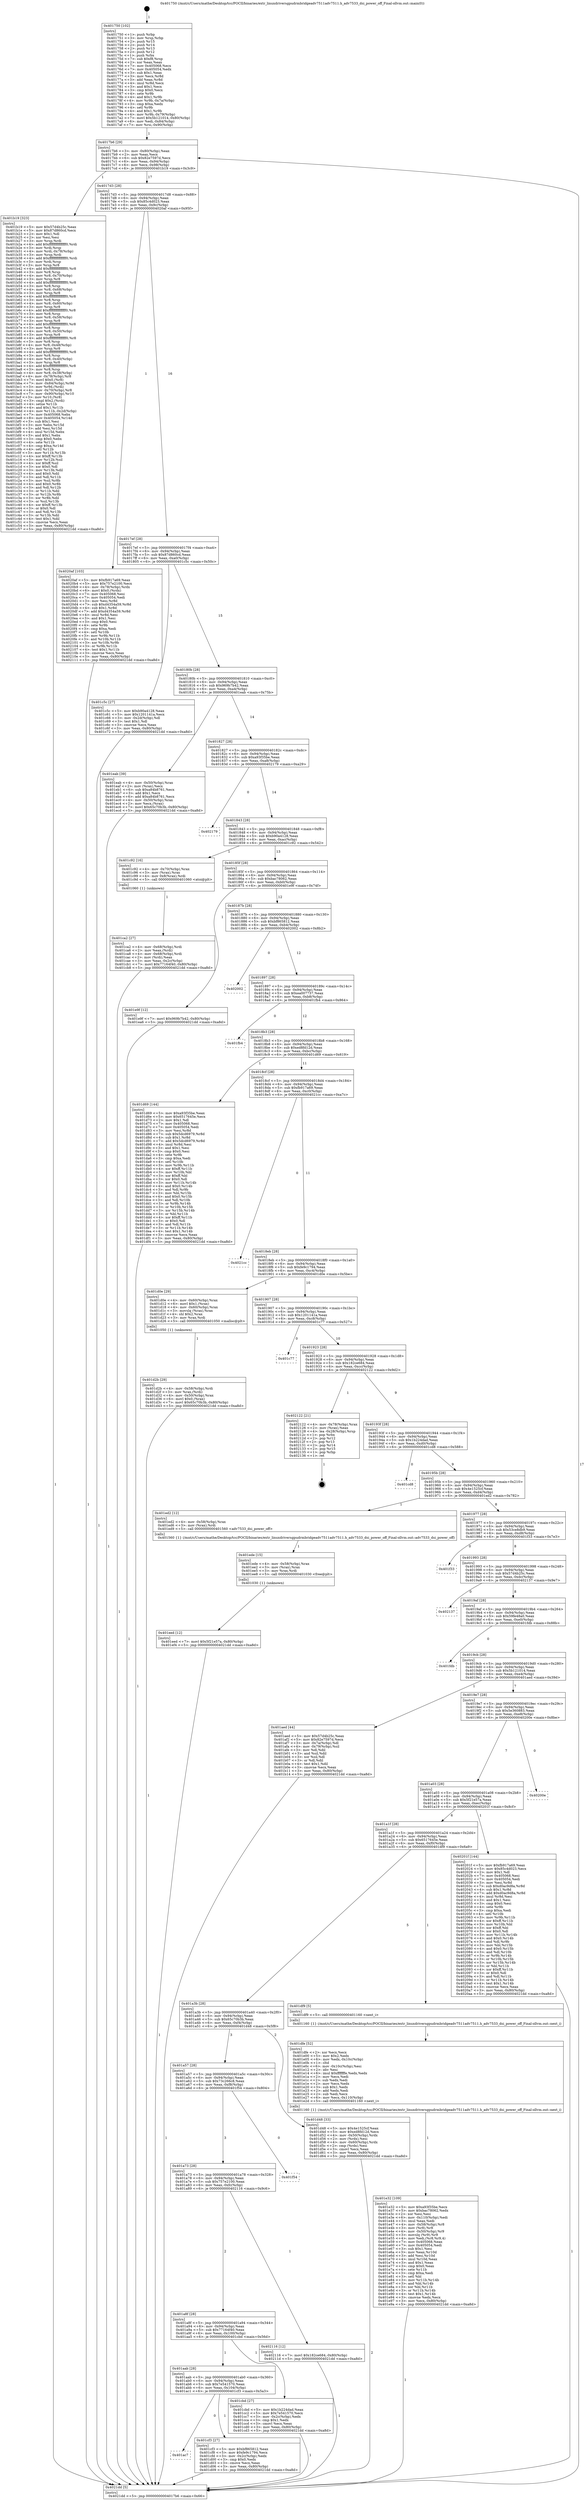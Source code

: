digraph "0x401750" {
  label = "0x401750 (/mnt/c/Users/mathe/Desktop/tcc/POCII/binaries/extr_linuxdriversgpudrmbridgeadv7511adv7511.h_adv7533_dsi_power_off_Final-ollvm.out::main(0))"
  labelloc = "t"
  node[shape=record]

  Entry [label="",width=0.3,height=0.3,shape=circle,fillcolor=black,style=filled]
  "0x4017b6" [label="{
     0x4017b6 [29]\l
     | [instrs]\l
     &nbsp;&nbsp;0x4017b6 \<+3\>: mov -0x80(%rbp),%eax\l
     &nbsp;&nbsp;0x4017b9 \<+2\>: mov %eax,%ecx\l
     &nbsp;&nbsp;0x4017bb \<+6\>: sub $0x82e7597d,%ecx\l
     &nbsp;&nbsp;0x4017c1 \<+6\>: mov %eax,-0x94(%rbp)\l
     &nbsp;&nbsp;0x4017c7 \<+6\>: mov %ecx,-0x98(%rbp)\l
     &nbsp;&nbsp;0x4017cd \<+6\>: je 0000000000401b19 \<main+0x3c9\>\l
  }"]
  "0x401b19" [label="{
     0x401b19 [323]\l
     | [instrs]\l
     &nbsp;&nbsp;0x401b19 \<+5\>: mov $0x57d4b25c,%eax\l
     &nbsp;&nbsp;0x401b1e \<+5\>: mov $0x87d860cd,%ecx\l
     &nbsp;&nbsp;0x401b23 \<+2\>: mov $0x1,%dl\l
     &nbsp;&nbsp;0x401b25 \<+2\>: xor %esi,%esi\l
     &nbsp;&nbsp;0x401b27 \<+3\>: mov %rsp,%rdi\l
     &nbsp;&nbsp;0x401b2a \<+4\>: add $0xfffffffffffffff0,%rdi\l
     &nbsp;&nbsp;0x401b2e \<+3\>: mov %rdi,%rsp\l
     &nbsp;&nbsp;0x401b31 \<+4\>: mov %rdi,-0x78(%rbp)\l
     &nbsp;&nbsp;0x401b35 \<+3\>: mov %rsp,%rdi\l
     &nbsp;&nbsp;0x401b38 \<+4\>: add $0xfffffffffffffff0,%rdi\l
     &nbsp;&nbsp;0x401b3c \<+3\>: mov %rdi,%rsp\l
     &nbsp;&nbsp;0x401b3f \<+3\>: mov %rsp,%r8\l
     &nbsp;&nbsp;0x401b42 \<+4\>: add $0xfffffffffffffff0,%r8\l
     &nbsp;&nbsp;0x401b46 \<+3\>: mov %r8,%rsp\l
     &nbsp;&nbsp;0x401b49 \<+4\>: mov %r8,-0x70(%rbp)\l
     &nbsp;&nbsp;0x401b4d \<+3\>: mov %rsp,%r8\l
     &nbsp;&nbsp;0x401b50 \<+4\>: add $0xfffffffffffffff0,%r8\l
     &nbsp;&nbsp;0x401b54 \<+3\>: mov %r8,%rsp\l
     &nbsp;&nbsp;0x401b57 \<+4\>: mov %r8,-0x68(%rbp)\l
     &nbsp;&nbsp;0x401b5b \<+3\>: mov %rsp,%r8\l
     &nbsp;&nbsp;0x401b5e \<+4\>: add $0xfffffffffffffff0,%r8\l
     &nbsp;&nbsp;0x401b62 \<+3\>: mov %r8,%rsp\l
     &nbsp;&nbsp;0x401b65 \<+4\>: mov %r8,-0x60(%rbp)\l
     &nbsp;&nbsp;0x401b69 \<+3\>: mov %rsp,%r8\l
     &nbsp;&nbsp;0x401b6c \<+4\>: add $0xfffffffffffffff0,%r8\l
     &nbsp;&nbsp;0x401b70 \<+3\>: mov %r8,%rsp\l
     &nbsp;&nbsp;0x401b73 \<+4\>: mov %r8,-0x58(%rbp)\l
     &nbsp;&nbsp;0x401b77 \<+3\>: mov %rsp,%r8\l
     &nbsp;&nbsp;0x401b7a \<+4\>: add $0xfffffffffffffff0,%r8\l
     &nbsp;&nbsp;0x401b7e \<+3\>: mov %r8,%rsp\l
     &nbsp;&nbsp;0x401b81 \<+4\>: mov %r8,-0x50(%rbp)\l
     &nbsp;&nbsp;0x401b85 \<+3\>: mov %rsp,%r8\l
     &nbsp;&nbsp;0x401b88 \<+4\>: add $0xfffffffffffffff0,%r8\l
     &nbsp;&nbsp;0x401b8c \<+3\>: mov %r8,%rsp\l
     &nbsp;&nbsp;0x401b8f \<+4\>: mov %r8,-0x48(%rbp)\l
     &nbsp;&nbsp;0x401b93 \<+3\>: mov %rsp,%r8\l
     &nbsp;&nbsp;0x401b96 \<+4\>: add $0xfffffffffffffff0,%r8\l
     &nbsp;&nbsp;0x401b9a \<+3\>: mov %r8,%rsp\l
     &nbsp;&nbsp;0x401b9d \<+4\>: mov %r8,-0x40(%rbp)\l
     &nbsp;&nbsp;0x401ba1 \<+3\>: mov %rsp,%r8\l
     &nbsp;&nbsp;0x401ba4 \<+4\>: add $0xfffffffffffffff0,%r8\l
     &nbsp;&nbsp;0x401ba8 \<+3\>: mov %r8,%rsp\l
     &nbsp;&nbsp;0x401bab \<+4\>: mov %r8,-0x38(%rbp)\l
     &nbsp;&nbsp;0x401baf \<+4\>: mov -0x78(%rbp),%r8\l
     &nbsp;&nbsp;0x401bb3 \<+7\>: movl $0x0,(%r8)\l
     &nbsp;&nbsp;0x401bba \<+7\>: mov -0x84(%rbp),%r9d\l
     &nbsp;&nbsp;0x401bc1 \<+3\>: mov %r9d,(%rdi)\l
     &nbsp;&nbsp;0x401bc4 \<+4\>: mov -0x70(%rbp),%r8\l
     &nbsp;&nbsp;0x401bc8 \<+7\>: mov -0x90(%rbp),%r10\l
     &nbsp;&nbsp;0x401bcf \<+3\>: mov %r10,(%r8)\l
     &nbsp;&nbsp;0x401bd2 \<+3\>: cmpl $0x2,(%rdi)\l
     &nbsp;&nbsp;0x401bd5 \<+4\>: setne %r11b\l
     &nbsp;&nbsp;0x401bd9 \<+4\>: and $0x1,%r11b\l
     &nbsp;&nbsp;0x401bdd \<+4\>: mov %r11b,-0x2d(%rbp)\l
     &nbsp;&nbsp;0x401be1 \<+7\>: mov 0x405068,%ebx\l
     &nbsp;&nbsp;0x401be8 \<+8\>: mov 0x405054,%r14d\l
     &nbsp;&nbsp;0x401bf0 \<+3\>: sub $0x1,%esi\l
     &nbsp;&nbsp;0x401bf3 \<+3\>: mov %ebx,%r15d\l
     &nbsp;&nbsp;0x401bf6 \<+3\>: add %esi,%r15d\l
     &nbsp;&nbsp;0x401bf9 \<+4\>: imul %r15d,%ebx\l
     &nbsp;&nbsp;0x401bfd \<+3\>: and $0x1,%ebx\l
     &nbsp;&nbsp;0x401c00 \<+3\>: cmp $0x0,%ebx\l
     &nbsp;&nbsp;0x401c03 \<+4\>: sete %r11b\l
     &nbsp;&nbsp;0x401c07 \<+4\>: cmp $0xa,%r14d\l
     &nbsp;&nbsp;0x401c0b \<+4\>: setl %r12b\l
     &nbsp;&nbsp;0x401c0f \<+3\>: mov %r11b,%r13b\l
     &nbsp;&nbsp;0x401c12 \<+4\>: xor $0xff,%r13b\l
     &nbsp;&nbsp;0x401c16 \<+3\>: mov %r12b,%sil\l
     &nbsp;&nbsp;0x401c19 \<+4\>: xor $0xff,%sil\l
     &nbsp;&nbsp;0x401c1d \<+3\>: xor $0x0,%dl\l
     &nbsp;&nbsp;0x401c20 \<+3\>: mov %r13b,%dil\l
     &nbsp;&nbsp;0x401c23 \<+4\>: and $0x0,%dil\l
     &nbsp;&nbsp;0x401c27 \<+3\>: and %dl,%r11b\l
     &nbsp;&nbsp;0x401c2a \<+3\>: mov %sil,%r8b\l
     &nbsp;&nbsp;0x401c2d \<+4\>: and $0x0,%r8b\l
     &nbsp;&nbsp;0x401c31 \<+3\>: and %dl,%r12b\l
     &nbsp;&nbsp;0x401c34 \<+3\>: or %r11b,%dil\l
     &nbsp;&nbsp;0x401c37 \<+3\>: or %r12b,%r8b\l
     &nbsp;&nbsp;0x401c3a \<+3\>: xor %r8b,%dil\l
     &nbsp;&nbsp;0x401c3d \<+3\>: or %sil,%r13b\l
     &nbsp;&nbsp;0x401c40 \<+4\>: xor $0xff,%r13b\l
     &nbsp;&nbsp;0x401c44 \<+3\>: or $0x0,%dl\l
     &nbsp;&nbsp;0x401c47 \<+3\>: and %dl,%r13b\l
     &nbsp;&nbsp;0x401c4a \<+3\>: or %r13b,%dil\l
     &nbsp;&nbsp;0x401c4d \<+4\>: test $0x1,%dil\l
     &nbsp;&nbsp;0x401c51 \<+3\>: cmovne %ecx,%eax\l
     &nbsp;&nbsp;0x401c54 \<+3\>: mov %eax,-0x80(%rbp)\l
     &nbsp;&nbsp;0x401c57 \<+5\>: jmp 00000000004021dd \<main+0xa8d\>\l
  }"]
  "0x4017d3" [label="{
     0x4017d3 [28]\l
     | [instrs]\l
     &nbsp;&nbsp;0x4017d3 \<+5\>: jmp 00000000004017d8 \<main+0x88\>\l
     &nbsp;&nbsp;0x4017d8 \<+6\>: mov -0x94(%rbp),%eax\l
     &nbsp;&nbsp;0x4017de \<+5\>: sub $0x85c4d023,%eax\l
     &nbsp;&nbsp;0x4017e3 \<+6\>: mov %eax,-0x9c(%rbp)\l
     &nbsp;&nbsp;0x4017e9 \<+6\>: je 00000000004020af \<main+0x95f\>\l
  }"]
  Exit [label="",width=0.3,height=0.3,shape=circle,fillcolor=black,style=filled,peripheries=2]
  "0x4020af" [label="{
     0x4020af [103]\l
     | [instrs]\l
     &nbsp;&nbsp;0x4020af \<+5\>: mov $0xfb917a69,%eax\l
     &nbsp;&nbsp;0x4020b4 \<+5\>: mov $0x757e2100,%ecx\l
     &nbsp;&nbsp;0x4020b9 \<+4\>: mov -0x78(%rbp),%rdx\l
     &nbsp;&nbsp;0x4020bd \<+6\>: movl $0x0,(%rdx)\l
     &nbsp;&nbsp;0x4020c3 \<+7\>: mov 0x405068,%esi\l
     &nbsp;&nbsp;0x4020ca \<+7\>: mov 0x405054,%edi\l
     &nbsp;&nbsp;0x4020d1 \<+3\>: mov %esi,%r8d\l
     &nbsp;&nbsp;0x4020d4 \<+7\>: sub $0xd4354a59,%r8d\l
     &nbsp;&nbsp;0x4020db \<+4\>: sub $0x1,%r8d\l
     &nbsp;&nbsp;0x4020df \<+7\>: add $0xd4354a59,%r8d\l
     &nbsp;&nbsp;0x4020e6 \<+4\>: imul %r8d,%esi\l
     &nbsp;&nbsp;0x4020ea \<+3\>: and $0x1,%esi\l
     &nbsp;&nbsp;0x4020ed \<+3\>: cmp $0x0,%esi\l
     &nbsp;&nbsp;0x4020f0 \<+4\>: sete %r9b\l
     &nbsp;&nbsp;0x4020f4 \<+3\>: cmp $0xa,%edi\l
     &nbsp;&nbsp;0x4020f7 \<+4\>: setl %r10b\l
     &nbsp;&nbsp;0x4020fb \<+3\>: mov %r9b,%r11b\l
     &nbsp;&nbsp;0x4020fe \<+3\>: and %r10b,%r11b\l
     &nbsp;&nbsp;0x402101 \<+3\>: xor %r10b,%r9b\l
     &nbsp;&nbsp;0x402104 \<+3\>: or %r9b,%r11b\l
     &nbsp;&nbsp;0x402107 \<+4\>: test $0x1,%r11b\l
     &nbsp;&nbsp;0x40210b \<+3\>: cmovne %ecx,%eax\l
     &nbsp;&nbsp;0x40210e \<+3\>: mov %eax,-0x80(%rbp)\l
     &nbsp;&nbsp;0x402111 \<+5\>: jmp 00000000004021dd \<main+0xa8d\>\l
  }"]
  "0x4017ef" [label="{
     0x4017ef [28]\l
     | [instrs]\l
     &nbsp;&nbsp;0x4017ef \<+5\>: jmp 00000000004017f4 \<main+0xa4\>\l
     &nbsp;&nbsp;0x4017f4 \<+6\>: mov -0x94(%rbp),%eax\l
     &nbsp;&nbsp;0x4017fa \<+5\>: sub $0x87d860cd,%eax\l
     &nbsp;&nbsp;0x4017ff \<+6\>: mov %eax,-0xa0(%rbp)\l
     &nbsp;&nbsp;0x401805 \<+6\>: je 0000000000401c5c \<main+0x50c\>\l
  }"]
  "0x401eed" [label="{
     0x401eed [12]\l
     | [instrs]\l
     &nbsp;&nbsp;0x401eed \<+7\>: movl $0x5f21e57a,-0x80(%rbp)\l
     &nbsp;&nbsp;0x401ef4 \<+5\>: jmp 00000000004021dd \<main+0xa8d\>\l
  }"]
  "0x401c5c" [label="{
     0x401c5c [27]\l
     | [instrs]\l
     &nbsp;&nbsp;0x401c5c \<+5\>: mov $0xb90a4128,%eax\l
     &nbsp;&nbsp;0x401c61 \<+5\>: mov $0x1201141a,%ecx\l
     &nbsp;&nbsp;0x401c66 \<+3\>: mov -0x2d(%rbp),%dl\l
     &nbsp;&nbsp;0x401c69 \<+3\>: test $0x1,%dl\l
     &nbsp;&nbsp;0x401c6c \<+3\>: cmovne %ecx,%eax\l
     &nbsp;&nbsp;0x401c6f \<+3\>: mov %eax,-0x80(%rbp)\l
     &nbsp;&nbsp;0x401c72 \<+5\>: jmp 00000000004021dd \<main+0xa8d\>\l
  }"]
  "0x40180b" [label="{
     0x40180b [28]\l
     | [instrs]\l
     &nbsp;&nbsp;0x40180b \<+5\>: jmp 0000000000401810 \<main+0xc0\>\l
     &nbsp;&nbsp;0x401810 \<+6\>: mov -0x94(%rbp),%eax\l
     &nbsp;&nbsp;0x401816 \<+5\>: sub $0x969b7b42,%eax\l
     &nbsp;&nbsp;0x40181b \<+6\>: mov %eax,-0xa4(%rbp)\l
     &nbsp;&nbsp;0x401821 \<+6\>: je 0000000000401eab \<main+0x75b\>\l
  }"]
  "0x401ede" [label="{
     0x401ede [15]\l
     | [instrs]\l
     &nbsp;&nbsp;0x401ede \<+4\>: mov -0x58(%rbp),%rax\l
     &nbsp;&nbsp;0x401ee2 \<+3\>: mov (%rax),%rax\l
     &nbsp;&nbsp;0x401ee5 \<+3\>: mov %rax,%rdi\l
     &nbsp;&nbsp;0x401ee8 \<+5\>: call 0000000000401030 \<free@plt\>\l
     | [calls]\l
     &nbsp;&nbsp;0x401030 \{1\} (unknown)\l
  }"]
  "0x401eab" [label="{
     0x401eab [39]\l
     | [instrs]\l
     &nbsp;&nbsp;0x401eab \<+4\>: mov -0x50(%rbp),%rax\l
     &nbsp;&nbsp;0x401eaf \<+2\>: mov (%rax),%ecx\l
     &nbsp;&nbsp;0x401eb1 \<+6\>: sub $0xa84b8761,%ecx\l
     &nbsp;&nbsp;0x401eb7 \<+3\>: add $0x1,%ecx\l
     &nbsp;&nbsp;0x401eba \<+6\>: add $0xa84b8761,%ecx\l
     &nbsp;&nbsp;0x401ec0 \<+4\>: mov -0x50(%rbp),%rax\l
     &nbsp;&nbsp;0x401ec4 \<+2\>: mov %ecx,(%rax)\l
     &nbsp;&nbsp;0x401ec6 \<+7\>: movl $0x65c70b3b,-0x80(%rbp)\l
     &nbsp;&nbsp;0x401ecd \<+5\>: jmp 00000000004021dd \<main+0xa8d\>\l
  }"]
  "0x401827" [label="{
     0x401827 [28]\l
     | [instrs]\l
     &nbsp;&nbsp;0x401827 \<+5\>: jmp 000000000040182c \<main+0xdc\>\l
     &nbsp;&nbsp;0x40182c \<+6\>: mov -0x94(%rbp),%eax\l
     &nbsp;&nbsp;0x401832 \<+5\>: sub $0xa93f35be,%eax\l
     &nbsp;&nbsp;0x401837 \<+6\>: mov %eax,-0xa8(%rbp)\l
     &nbsp;&nbsp;0x40183d \<+6\>: je 0000000000402179 \<main+0xa29\>\l
  }"]
  "0x401e32" [label="{
     0x401e32 [109]\l
     | [instrs]\l
     &nbsp;&nbsp;0x401e32 \<+5\>: mov $0xa93f35be,%ecx\l
     &nbsp;&nbsp;0x401e37 \<+5\>: mov $0xbac78062,%edx\l
     &nbsp;&nbsp;0x401e3c \<+2\>: xor %esi,%esi\l
     &nbsp;&nbsp;0x401e3e \<+6\>: mov -0x110(%rbp),%edi\l
     &nbsp;&nbsp;0x401e44 \<+3\>: imul %eax,%edi\l
     &nbsp;&nbsp;0x401e47 \<+4\>: mov -0x58(%rbp),%r8\l
     &nbsp;&nbsp;0x401e4b \<+3\>: mov (%r8),%r8\l
     &nbsp;&nbsp;0x401e4e \<+4\>: mov -0x50(%rbp),%r9\l
     &nbsp;&nbsp;0x401e52 \<+3\>: movslq (%r9),%r9\l
     &nbsp;&nbsp;0x401e55 \<+4\>: mov %edi,(%r8,%r9,4)\l
     &nbsp;&nbsp;0x401e59 \<+7\>: mov 0x405068,%eax\l
     &nbsp;&nbsp;0x401e60 \<+7\>: mov 0x405054,%edi\l
     &nbsp;&nbsp;0x401e67 \<+3\>: sub $0x1,%esi\l
     &nbsp;&nbsp;0x401e6a \<+3\>: mov %eax,%r10d\l
     &nbsp;&nbsp;0x401e6d \<+3\>: add %esi,%r10d\l
     &nbsp;&nbsp;0x401e70 \<+4\>: imul %r10d,%eax\l
     &nbsp;&nbsp;0x401e74 \<+3\>: and $0x1,%eax\l
     &nbsp;&nbsp;0x401e77 \<+3\>: cmp $0x0,%eax\l
     &nbsp;&nbsp;0x401e7a \<+4\>: sete %r11b\l
     &nbsp;&nbsp;0x401e7e \<+3\>: cmp $0xa,%edi\l
     &nbsp;&nbsp;0x401e81 \<+3\>: setl %bl\l
     &nbsp;&nbsp;0x401e84 \<+3\>: mov %r11b,%r14b\l
     &nbsp;&nbsp;0x401e87 \<+3\>: and %bl,%r14b\l
     &nbsp;&nbsp;0x401e8a \<+3\>: xor %bl,%r11b\l
     &nbsp;&nbsp;0x401e8d \<+3\>: or %r11b,%r14b\l
     &nbsp;&nbsp;0x401e90 \<+4\>: test $0x1,%r14b\l
     &nbsp;&nbsp;0x401e94 \<+3\>: cmovne %edx,%ecx\l
     &nbsp;&nbsp;0x401e97 \<+3\>: mov %ecx,-0x80(%rbp)\l
     &nbsp;&nbsp;0x401e9a \<+5\>: jmp 00000000004021dd \<main+0xa8d\>\l
  }"]
  "0x402179" [label="{
     0x402179\l
  }", style=dashed]
  "0x401843" [label="{
     0x401843 [28]\l
     | [instrs]\l
     &nbsp;&nbsp;0x401843 \<+5\>: jmp 0000000000401848 \<main+0xf8\>\l
     &nbsp;&nbsp;0x401848 \<+6\>: mov -0x94(%rbp),%eax\l
     &nbsp;&nbsp;0x40184e \<+5\>: sub $0xb90a4128,%eax\l
     &nbsp;&nbsp;0x401853 \<+6\>: mov %eax,-0xac(%rbp)\l
     &nbsp;&nbsp;0x401859 \<+6\>: je 0000000000401c92 \<main+0x542\>\l
  }"]
  "0x401dfe" [label="{
     0x401dfe [52]\l
     | [instrs]\l
     &nbsp;&nbsp;0x401dfe \<+2\>: xor %ecx,%ecx\l
     &nbsp;&nbsp;0x401e00 \<+5\>: mov $0x2,%edx\l
     &nbsp;&nbsp;0x401e05 \<+6\>: mov %edx,-0x10c(%rbp)\l
     &nbsp;&nbsp;0x401e0b \<+1\>: cltd\l
     &nbsp;&nbsp;0x401e0c \<+6\>: mov -0x10c(%rbp),%esi\l
     &nbsp;&nbsp;0x401e12 \<+2\>: idiv %esi\l
     &nbsp;&nbsp;0x401e14 \<+6\>: imul $0xfffffffe,%edx,%edx\l
     &nbsp;&nbsp;0x401e1a \<+2\>: mov %ecx,%edi\l
     &nbsp;&nbsp;0x401e1c \<+2\>: sub %edx,%edi\l
     &nbsp;&nbsp;0x401e1e \<+2\>: mov %ecx,%edx\l
     &nbsp;&nbsp;0x401e20 \<+3\>: sub $0x1,%edx\l
     &nbsp;&nbsp;0x401e23 \<+2\>: add %edx,%edi\l
     &nbsp;&nbsp;0x401e25 \<+2\>: sub %edi,%ecx\l
     &nbsp;&nbsp;0x401e27 \<+6\>: mov %ecx,-0x110(%rbp)\l
     &nbsp;&nbsp;0x401e2d \<+5\>: call 0000000000401160 \<next_i\>\l
     | [calls]\l
     &nbsp;&nbsp;0x401160 \{1\} (/mnt/c/Users/mathe/Desktop/tcc/POCII/binaries/extr_linuxdriversgpudrmbridgeadv7511adv7511.h_adv7533_dsi_power_off_Final-ollvm.out::next_i)\l
  }"]
  "0x401c92" [label="{
     0x401c92 [16]\l
     | [instrs]\l
     &nbsp;&nbsp;0x401c92 \<+4\>: mov -0x70(%rbp),%rax\l
     &nbsp;&nbsp;0x401c96 \<+3\>: mov (%rax),%rax\l
     &nbsp;&nbsp;0x401c99 \<+4\>: mov 0x8(%rax),%rdi\l
     &nbsp;&nbsp;0x401c9d \<+5\>: call 0000000000401060 \<atoi@plt\>\l
     | [calls]\l
     &nbsp;&nbsp;0x401060 \{1\} (unknown)\l
  }"]
  "0x40185f" [label="{
     0x40185f [28]\l
     | [instrs]\l
     &nbsp;&nbsp;0x40185f \<+5\>: jmp 0000000000401864 \<main+0x114\>\l
     &nbsp;&nbsp;0x401864 \<+6\>: mov -0x94(%rbp),%eax\l
     &nbsp;&nbsp;0x40186a \<+5\>: sub $0xbac78062,%eax\l
     &nbsp;&nbsp;0x40186f \<+6\>: mov %eax,-0xb0(%rbp)\l
     &nbsp;&nbsp;0x401875 \<+6\>: je 0000000000401e9f \<main+0x74f\>\l
  }"]
  "0x401d2b" [label="{
     0x401d2b [29]\l
     | [instrs]\l
     &nbsp;&nbsp;0x401d2b \<+4\>: mov -0x58(%rbp),%rdi\l
     &nbsp;&nbsp;0x401d2f \<+3\>: mov %rax,(%rdi)\l
     &nbsp;&nbsp;0x401d32 \<+4\>: mov -0x50(%rbp),%rax\l
     &nbsp;&nbsp;0x401d36 \<+6\>: movl $0x0,(%rax)\l
     &nbsp;&nbsp;0x401d3c \<+7\>: movl $0x65c70b3b,-0x80(%rbp)\l
     &nbsp;&nbsp;0x401d43 \<+5\>: jmp 00000000004021dd \<main+0xa8d\>\l
  }"]
  "0x401e9f" [label="{
     0x401e9f [12]\l
     | [instrs]\l
     &nbsp;&nbsp;0x401e9f \<+7\>: movl $0x969b7b42,-0x80(%rbp)\l
     &nbsp;&nbsp;0x401ea6 \<+5\>: jmp 00000000004021dd \<main+0xa8d\>\l
  }"]
  "0x40187b" [label="{
     0x40187b [28]\l
     | [instrs]\l
     &nbsp;&nbsp;0x40187b \<+5\>: jmp 0000000000401880 \<main+0x130\>\l
     &nbsp;&nbsp;0x401880 \<+6\>: mov -0x94(%rbp),%eax\l
     &nbsp;&nbsp;0x401886 \<+5\>: sub $0xbf865812,%eax\l
     &nbsp;&nbsp;0x40188b \<+6\>: mov %eax,-0xb4(%rbp)\l
     &nbsp;&nbsp;0x401891 \<+6\>: je 0000000000402002 \<main+0x8b2\>\l
  }"]
  "0x401ac7" [label="{
     0x401ac7\l
  }", style=dashed]
  "0x402002" [label="{
     0x402002\l
  }", style=dashed]
  "0x401897" [label="{
     0x401897 [28]\l
     | [instrs]\l
     &nbsp;&nbsp;0x401897 \<+5\>: jmp 000000000040189c \<main+0x14c\>\l
     &nbsp;&nbsp;0x40189c \<+6\>: mov -0x94(%rbp),%eax\l
     &nbsp;&nbsp;0x4018a2 \<+5\>: sub $0xea007737,%eax\l
     &nbsp;&nbsp;0x4018a7 \<+6\>: mov %eax,-0xb8(%rbp)\l
     &nbsp;&nbsp;0x4018ad \<+6\>: je 0000000000401fb4 \<main+0x864\>\l
  }"]
  "0x401cf3" [label="{
     0x401cf3 [27]\l
     | [instrs]\l
     &nbsp;&nbsp;0x401cf3 \<+5\>: mov $0xbf865812,%eax\l
     &nbsp;&nbsp;0x401cf8 \<+5\>: mov $0xfe9c1794,%ecx\l
     &nbsp;&nbsp;0x401cfd \<+3\>: mov -0x2c(%rbp),%edx\l
     &nbsp;&nbsp;0x401d00 \<+3\>: cmp $0x0,%edx\l
     &nbsp;&nbsp;0x401d03 \<+3\>: cmove %ecx,%eax\l
     &nbsp;&nbsp;0x401d06 \<+3\>: mov %eax,-0x80(%rbp)\l
     &nbsp;&nbsp;0x401d09 \<+5\>: jmp 00000000004021dd \<main+0xa8d\>\l
  }"]
  "0x401fb4" [label="{
     0x401fb4\l
  }", style=dashed]
  "0x4018b3" [label="{
     0x4018b3 [28]\l
     | [instrs]\l
     &nbsp;&nbsp;0x4018b3 \<+5\>: jmp 00000000004018b8 \<main+0x168\>\l
     &nbsp;&nbsp;0x4018b8 \<+6\>: mov -0x94(%rbp),%eax\l
     &nbsp;&nbsp;0x4018be \<+5\>: sub $0xed8fd12d,%eax\l
     &nbsp;&nbsp;0x4018c3 \<+6\>: mov %eax,-0xbc(%rbp)\l
     &nbsp;&nbsp;0x4018c9 \<+6\>: je 0000000000401d69 \<main+0x619\>\l
  }"]
  "0x401aab" [label="{
     0x401aab [28]\l
     | [instrs]\l
     &nbsp;&nbsp;0x401aab \<+5\>: jmp 0000000000401ab0 \<main+0x360\>\l
     &nbsp;&nbsp;0x401ab0 \<+6\>: mov -0x94(%rbp),%eax\l
     &nbsp;&nbsp;0x401ab6 \<+5\>: sub $0x7e541570,%eax\l
     &nbsp;&nbsp;0x401abb \<+6\>: mov %eax,-0x104(%rbp)\l
     &nbsp;&nbsp;0x401ac1 \<+6\>: je 0000000000401cf3 \<main+0x5a3\>\l
  }"]
  "0x401d69" [label="{
     0x401d69 [144]\l
     | [instrs]\l
     &nbsp;&nbsp;0x401d69 \<+5\>: mov $0xa93f35be,%eax\l
     &nbsp;&nbsp;0x401d6e \<+5\>: mov $0x6517645e,%ecx\l
     &nbsp;&nbsp;0x401d73 \<+2\>: mov $0x1,%dl\l
     &nbsp;&nbsp;0x401d75 \<+7\>: mov 0x405068,%esi\l
     &nbsp;&nbsp;0x401d7c \<+7\>: mov 0x405054,%edi\l
     &nbsp;&nbsp;0x401d83 \<+3\>: mov %esi,%r8d\l
     &nbsp;&nbsp;0x401d86 \<+7\>: sub $0x5dcd6979,%r8d\l
     &nbsp;&nbsp;0x401d8d \<+4\>: sub $0x1,%r8d\l
     &nbsp;&nbsp;0x401d91 \<+7\>: add $0x5dcd6979,%r8d\l
     &nbsp;&nbsp;0x401d98 \<+4\>: imul %r8d,%esi\l
     &nbsp;&nbsp;0x401d9c \<+3\>: and $0x1,%esi\l
     &nbsp;&nbsp;0x401d9f \<+3\>: cmp $0x0,%esi\l
     &nbsp;&nbsp;0x401da2 \<+4\>: sete %r9b\l
     &nbsp;&nbsp;0x401da6 \<+3\>: cmp $0xa,%edi\l
     &nbsp;&nbsp;0x401da9 \<+4\>: setl %r10b\l
     &nbsp;&nbsp;0x401dad \<+3\>: mov %r9b,%r11b\l
     &nbsp;&nbsp;0x401db0 \<+4\>: xor $0xff,%r11b\l
     &nbsp;&nbsp;0x401db4 \<+3\>: mov %r10b,%bl\l
     &nbsp;&nbsp;0x401db7 \<+3\>: xor $0xff,%bl\l
     &nbsp;&nbsp;0x401dba \<+3\>: xor $0x0,%dl\l
     &nbsp;&nbsp;0x401dbd \<+3\>: mov %r11b,%r14b\l
     &nbsp;&nbsp;0x401dc0 \<+4\>: and $0x0,%r14b\l
     &nbsp;&nbsp;0x401dc4 \<+3\>: and %dl,%r9b\l
     &nbsp;&nbsp;0x401dc7 \<+3\>: mov %bl,%r15b\l
     &nbsp;&nbsp;0x401dca \<+4\>: and $0x0,%r15b\l
     &nbsp;&nbsp;0x401dce \<+3\>: and %dl,%r10b\l
     &nbsp;&nbsp;0x401dd1 \<+3\>: or %r9b,%r14b\l
     &nbsp;&nbsp;0x401dd4 \<+3\>: or %r10b,%r15b\l
     &nbsp;&nbsp;0x401dd7 \<+3\>: xor %r15b,%r14b\l
     &nbsp;&nbsp;0x401dda \<+3\>: or %bl,%r11b\l
     &nbsp;&nbsp;0x401ddd \<+4\>: xor $0xff,%r11b\l
     &nbsp;&nbsp;0x401de1 \<+3\>: or $0x0,%dl\l
     &nbsp;&nbsp;0x401de4 \<+3\>: and %dl,%r11b\l
     &nbsp;&nbsp;0x401de7 \<+3\>: or %r11b,%r14b\l
     &nbsp;&nbsp;0x401dea \<+4\>: test $0x1,%r14b\l
     &nbsp;&nbsp;0x401dee \<+3\>: cmovne %ecx,%eax\l
     &nbsp;&nbsp;0x401df1 \<+3\>: mov %eax,-0x80(%rbp)\l
     &nbsp;&nbsp;0x401df4 \<+5\>: jmp 00000000004021dd \<main+0xa8d\>\l
  }"]
  "0x4018cf" [label="{
     0x4018cf [28]\l
     | [instrs]\l
     &nbsp;&nbsp;0x4018cf \<+5\>: jmp 00000000004018d4 \<main+0x184\>\l
     &nbsp;&nbsp;0x4018d4 \<+6\>: mov -0x94(%rbp),%eax\l
     &nbsp;&nbsp;0x4018da \<+5\>: sub $0xfb917a69,%eax\l
     &nbsp;&nbsp;0x4018df \<+6\>: mov %eax,-0xc0(%rbp)\l
     &nbsp;&nbsp;0x4018e5 \<+6\>: je 00000000004021cc \<main+0xa7c\>\l
  }"]
  "0x401cbd" [label="{
     0x401cbd [27]\l
     | [instrs]\l
     &nbsp;&nbsp;0x401cbd \<+5\>: mov $0x1b224dad,%eax\l
     &nbsp;&nbsp;0x401cc2 \<+5\>: mov $0x7e541570,%ecx\l
     &nbsp;&nbsp;0x401cc7 \<+3\>: mov -0x2c(%rbp),%edx\l
     &nbsp;&nbsp;0x401cca \<+3\>: cmp $0x1,%edx\l
     &nbsp;&nbsp;0x401ccd \<+3\>: cmovl %ecx,%eax\l
     &nbsp;&nbsp;0x401cd0 \<+3\>: mov %eax,-0x80(%rbp)\l
     &nbsp;&nbsp;0x401cd3 \<+5\>: jmp 00000000004021dd \<main+0xa8d\>\l
  }"]
  "0x4021cc" [label="{
     0x4021cc\l
  }", style=dashed]
  "0x4018eb" [label="{
     0x4018eb [28]\l
     | [instrs]\l
     &nbsp;&nbsp;0x4018eb \<+5\>: jmp 00000000004018f0 \<main+0x1a0\>\l
     &nbsp;&nbsp;0x4018f0 \<+6\>: mov -0x94(%rbp),%eax\l
     &nbsp;&nbsp;0x4018f6 \<+5\>: sub $0xfe9c1794,%eax\l
     &nbsp;&nbsp;0x4018fb \<+6\>: mov %eax,-0xc4(%rbp)\l
     &nbsp;&nbsp;0x401901 \<+6\>: je 0000000000401d0e \<main+0x5be\>\l
  }"]
  "0x401a8f" [label="{
     0x401a8f [28]\l
     | [instrs]\l
     &nbsp;&nbsp;0x401a8f \<+5\>: jmp 0000000000401a94 \<main+0x344\>\l
     &nbsp;&nbsp;0x401a94 \<+6\>: mov -0x94(%rbp),%eax\l
     &nbsp;&nbsp;0x401a9a \<+5\>: sub $0x77164f40,%eax\l
     &nbsp;&nbsp;0x401a9f \<+6\>: mov %eax,-0x100(%rbp)\l
     &nbsp;&nbsp;0x401aa5 \<+6\>: je 0000000000401cbd \<main+0x56d\>\l
  }"]
  "0x401d0e" [label="{
     0x401d0e [29]\l
     | [instrs]\l
     &nbsp;&nbsp;0x401d0e \<+4\>: mov -0x60(%rbp),%rax\l
     &nbsp;&nbsp;0x401d12 \<+6\>: movl $0x1,(%rax)\l
     &nbsp;&nbsp;0x401d18 \<+4\>: mov -0x60(%rbp),%rax\l
     &nbsp;&nbsp;0x401d1c \<+3\>: movslq (%rax),%rax\l
     &nbsp;&nbsp;0x401d1f \<+4\>: shl $0x2,%rax\l
     &nbsp;&nbsp;0x401d23 \<+3\>: mov %rax,%rdi\l
     &nbsp;&nbsp;0x401d26 \<+5\>: call 0000000000401050 \<malloc@plt\>\l
     | [calls]\l
     &nbsp;&nbsp;0x401050 \{1\} (unknown)\l
  }"]
  "0x401907" [label="{
     0x401907 [28]\l
     | [instrs]\l
     &nbsp;&nbsp;0x401907 \<+5\>: jmp 000000000040190c \<main+0x1bc\>\l
     &nbsp;&nbsp;0x40190c \<+6\>: mov -0x94(%rbp),%eax\l
     &nbsp;&nbsp;0x401912 \<+5\>: sub $0x1201141a,%eax\l
     &nbsp;&nbsp;0x401917 \<+6\>: mov %eax,-0xc8(%rbp)\l
     &nbsp;&nbsp;0x40191d \<+6\>: je 0000000000401c77 \<main+0x527\>\l
  }"]
  "0x402116" [label="{
     0x402116 [12]\l
     | [instrs]\l
     &nbsp;&nbsp;0x402116 \<+7\>: movl $0x182ce684,-0x80(%rbp)\l
     &nbsp;&nbsp;0x40211d \<+5\>: jmp 00000000004021dd \<main+0xa8d\>\l
  }"]
  "0x401c77" [label="{
     0x401c77\l
  }", style=dashed]
  "0x401923" [label="{
     0x401923 [28]\l
     | [instrs]\l
     &nbsp;&nbsp;0x401923 \<+5\>: jmp 0000000000401928 \<main+0x1d8\>\l
     &nbsp;&nbsp;0x401928 \<+6\>: mov -0x94(%rbp),%eax\l
     &nbsp;&nbsp;0x40192e \<+5\>: sub $0x182ce684,%eax\l
     &nbsp;&nbsp;0x401933 \<+6\>: mov %eax,-0xcc(%rbp)\l
     &nbsp;&nbsp;0x401939 \<+6\>: je 0000000000402122 \<main+0x9d2\>\l
  }"]
  "0x401a73" [label="{
     0x401a73 [28]\l
     | [instrs]\l
     &nbsp;&nbsp;0x401a73 \<+5\>: jmp 0000000000401a78 \<main+0x328\>\l
     &nbsp;&nbsp;0x401a78 \<+6\>: mov -0x94(%rbp),%eax\l
     &nbsp;&nbsp;0x401a7e \<+5\>: sub $0x757e2100,%eax\l
     &nbsp;&nbsp;0x401a83 \<+6\>: mov %eax,-0xfc(%rbp)\l
     &nbsp;&nbsp;0x401a89 \<+6\>: je 0000000000402116 \<main+0x9c6\>\l
  }"]
  "0x402122" [label="{
     0x402122 [21]\l
     | [instrs]\l
     &nbsp;&nbsp;0x402122 \<+4\>: mov -0x78(%rbp),%rax\l
     &nbsp;&nbsp;0x402126 \<+2\>: mov (%rax),%eax\l
     &nbsp;&nbsp;0x402128 \<+4\>: lea -0x28(%rbp),%rsp\l
     &nbsp;&nbsp;0x40212c \<+1\>: pop %rbx\l
     &nbsp;&nbsp;0x40212d \<+2\>: pop %r12\l
     &nbsp;&nbsp;0x40212f \<+2\>: pop %r13\l
     &nbsp;&nbsp;0x402131 \<+2\>: pop %r14\l
     &nbsp;&nbsp;0x402133 \<+2\>: pop %r15\l
     &nbsp;&nbsp;0x402135 \<+1\>: pop %rbp\l
     &nbsp;&nbsp;0x402136 \<+1\>: ret\l
  }"]
  "0x40193f" [label="{
     0x40193f [28]\l
     | [instrs]\l
     &nbsp;&nbsp;0x40193f \<+5\>: jmp 0000000000401944 \<main+0x1f4\>\l
     &nbsp;&nbsp;0x401944 \<+6\>: mov -0x94(%rbp),%eax\l
     &nbsp;&nbsp;0x40194a \<+5\>: sub $0x1b224dad,%eax\l
     &nbsp;&nbsp;0x40194f \<+6\>: mov %eax,-0xd0(%rbp)\l
     &nbsp;&nbsp;0x401955 \<+6\>: je 0000000000401cd8 \<main+0x588\>\l
  }"]
  "0x401f54" [label="{
     0x401f54\l
  }", style=dashed]
  "0x401cd8" [label="{
     0x401cd8\l
  }", style=dashed]
  "0x40195b" [label="{
     0x40195b [28]\l
     | [instrs]\l
     &nbsp;&nbsp;0x40195b \<+5\>: jmp 0000000000401960 \<main+0x210\>\l
     &nbsp;&nbsp;0x401960 \<+6\>: mov -0x94(%rbp),%eax\l
     &nbsp;&nbsp;0x401966 \<+5\>: sub $0x4e1525cf,%eax\l
     &nbsp;&nbsp;0x40196b \<+6\>: mov %eax,-0xd4(%rbp)\l
     &nbsp;&nbsp;0x401971 \<+6\>: je 0000000000401ed2 \<main+0x782\>\l
  }"]
  "0x401a57" [label="{
     0x401a57 [28]\l
     | [instrs]\l
     &nbsp;&nbsp;0x401a57 \<+5\>: jmp 0000000000401a5c \<main+0x30c\>\l
     &nbsp;&nbsp;0x401a5c \<+6\>: mov -0x94(%rbp),%eax\l
     &nbsp;&nbsp;0x401a62 \<+5\>: sub $0x73c266c8,%eax\l
     &nbsp;&nbsp;0x401a67 \<+6\>: mov %eax,-0xf8(%rbp)\l
     &nbsp;&nbsp;0x401a6d \<+6\>: je 0000000000401f54 \<main+0x804\>\l
  }"]
  "0x401ed2" [label="{
     0x401ed2 [12]\l
     | [instrs]\l
     &nbsp;&nbsp;0x401ed2 \<+4\>: mov -0x58(%rbp),%rax\l
     &nbsp;&nbsp;0x401ed6 \<+3\>: mov (%rax),%rdi\l
     &nbsp;&nbsp;0x401ed9 \<+5\>: call 0000000000401560 \<adv7533_dsi_power_off\>\l
     | [calls]\l
     &nbsp;&nbsp;0x401560 \{1\} (/mnt/c/Users/mathe/Desktop/tcc/POCII/binaries/extr_linuxdriversgpudrmbridgeadv7511adv7511.h_adv7533_dsi_power_off_Final-ollvm.out::adv7533_dsi_power_off)\l
  }"]
  "0x401977" [label="{
     0x401977 [28]\l
     | [instrs]\l
     &nbsp;&nbsp;0x401977 \<+5\>: jmp 000000000040197c \<main+0x22c\>\l
     &nbsp;&nbsp;0x40197c \<+6\>: mov -0x94(%rbp),%eax\l
     &nbsp;&nbsp;0x401982 \<+5\>: sub $0x53ce8db9,%eax\l
     &nbsp;&nbsp;0x401987 \<+6\>: mov %eax,-0xd8(%rbp)\l
     &nbsp;&nbsp;0x40198d \<+6\>: je 0000000000401f33 \<main+0x7e3\>\l
  }"]
  "0x401d48" [label="{
     0x401d48 [33]\l
     | [instrs]\l
     &nbsp;&nbsp;0x401d48 \<+5\>: mov $0x4e1525cf,%eax\l
     &nbsp;&nbsp;0x401d4d \<+5\>: mov $0xed8fd12d,%ecx\l
     &nbsp;&nbsp;0x401d52 \<+4\>: mov -0x50(%rbp),%rdx\l
     &nbsp;&nbsp;0x401d56 \<+2\>: mov (%rdx),%esi\l
     &nbsp;&nbsp;0x401d58 \<+4\>: mov -0x60(%rbp),%rdx\l
     &nbsp;&nbsp;0x401d5c \<+2\>: cmp (%rdx),%esi\l
     &nbsp;&nbsp;0x401d5e \<+3\>: cmovl %ecx,%eax\l
     &nbsp;&nbsp;0x401d61 \<+3\>: mov %eax,-0x80(%rbp)\l
     &nbsp;&nbsp;0x401d64 \<+5\>: jmp 00000000004021dd \<main+0xa8d\>\l
  }"]
  "0x401f33" [label="{
     0x401f33\l
  }", style=dashed]
  "0x401993" [label="{
     0x401993 [28]\l
     | [instrs]\l
     &nbsp;&nbsp;0x401993 \<+5\>: jmp 0000000000401998 \<main+0x248\>\l
     &nbsp;&nbsp;0x401998 \<+6\>: mov -0x94(%rbp),%eax\l
     &nbsp;&nbsp;0x40199e \<+5\>: sub $0x57d4b25c,%eax\l
     &nbsp;&nbsp;0x4019a3 \<+6\>: mov %eax,-0xdc(%rbp)\l
     &nbsp;&nbsp;0x4019a9 \<+6\>: je 0000000000402137 \<main+0x9e7\>\l
  }"]
  "0x401a3b" [label="{
     0x401a3b [28]\l
     | [instrs]\l
     &nbsp;&nbsp;0x401a3b \<+5\>: jmp 0000000000401a40 \<main+0x2f0\>\l
     &nbsp;&nbsp;0x401a40 \<+6\>: mov -0x94(%rbp),%eax\l
     &nbsp;&nbsp;0x401a46 \<+5\>: sub $0x65c70b3b,%eax\l
     &nbsp;&nbsp;0x401a4b \<+6\>: mov %eax,-0xf4(%rbp)\l
     &nbsp;&nbsp;0x401a51 \<+6\>: je 0000000000401d48 \<main+0x5f8\>\l
  }"]
  "0x402137" [label="{
     0x402137\l
  }", style=dashed]
  "0x4019af" [label="{
     0x4019af [28]\l
     | [instrs]\l
     &nbsp;&nbsp;0x4019af \<+5\>: jmp 00000000004019b4 \<main+0x264\>\l
     &nbsp;&nbsp;0x4019b4 \<+6\>: mov -0x94(%rbp),%eax\l
     &nbsp;&nbsp;0x4019ba \<+5\>: sub $0x59fe48a0,%eax\l
     &nbsp;&nbsp;0x4019bf \<+6\>: mov %eax,-0xe0(%rbp)\l
     &nbsp;&nbsp;0x4019c5 \<+6\>: je 0000000000401fdb \<main+0x88b\>\l
  }"]
  "0x401df9" [label="{
     0x401df9 [5]\l
     | [instrs]\l
     &nbsp;&nbsp;0x401df9 \<+5\>: call 0000000000401160 \<next_i\>\l
     | [calls]\l
     &nbsp;&nbsp;0x401160 \{1\} (/mnt/c/Users/mathe/Desktop/tcc/POCII/binaries/extr_linuxdriversgpudrmbridgeadv7511adv7511.h_adv7533_dsi_power_off_Final-ollvm.out::next_i)\l
  }"]
  "0x401fdb" [label="{
     0x401fdb\l
  }", style=dashed]
  "0x4019cb" [label="{
     0x4019cb [28]\l
     | [instrs]\l
     &nbsp;&nbsp;0x4019cb \<+5\>: jmp 00000000004019d0 \<main+0x280\>\l
     &nbsp;&nbsp;0x4019d0 \<+6\>: mov -0x94(%rbp),%eax\l
     &nbsp;&nbsp;0x4019d6 \<+5\>: sub $0x5b121014,%eax\l
     &nbsp;&nbsp;0x4019db \<+6\>: mov %eax,-0xe4(%rbp)\l
     &nbsp;&nbsp;0x4019e1 \<+6\>: je 0000000000401aed \<main+0x39d\>\l
  }"]
  "0x401a1f" [label="{
     0x401a1f [28]\l
     | [instrs]\l
     &nbsp;&nbsp;0x401a1f \<+5\>: jmp 0000000000401a24 \<main+0x2d4\>\l
     &nbsp;&nbsp;0x401a24 \<+6\>: mov -0x94(%rbp),%eax\l
     &nbsp;&nbsp;0x401a2a \<+5\>: sub $0x6517645e,%eax\l
     &nbsp;&nbsp;0x401a2f \<+6\>: mov %eax,-0xf0(%rbp)\l
     &nbsp;&nbsp;0x401a35 \<+6\>: je 0000000000401df9 \<main+0x6a9\>\l
  }"]
  "0x401aed" [label="{
     0x401aed [44]\l
     | [instrs]\l
     &nbsp;&nbsp;0x401aed \<+5\>: mov $0x57d4b25c,%eax\l
     &nbsp;&nbsp;0x401af2 \<+5\>: mov $0x82e7597d,%ecx\l
     &nbsp;&nbsp;0x401af7 \<+3\>: mov -0x7a(%rbp),%dl\l
     &nbsp;&nbsp;0x401afa \<+4\>: mov -0x79(%rbp),%sil\l
     &nbsp;&nbsp;0x401afe \<+3\>: mov %dl,%dil\l
     &nbsp;&nbsp;0x401b01 \<+3\>: and %sil,%dil\l
     &nbsp;&nbsp;0x401b04 \<+3\>: xor %sil,%dl\l
     &nbsp;&nbsp;0x401b07 \<+3\>: or %dl,%dil\l
     &nbsp;&nbsp;0x401b0a \<+4\>: test $0x1,%dil\l
     &nbsp;&nbsp;0x401b0e \<+3\>: cmovne %ecx,%eax\l
     &nbsp;&nbsp;0x401b11 \<+3\>: mov %eax,-0x80(%rbp)\l
     &nbsp;&nbsp;0x401b14 \<+5\>: jmp 00000000004021dd \<main+0xa8d\>\l
  }"]
  "0x4019e7" [label="{
     0x4019e7 [28]\l
     | [instrs]\l
     &nbsp;&nbsp;0x4019e7 \<+5\>: jmp 00000000004019ec \<main+0x29c\>\l
     &nbsp;&nbsp;0x4019ec \<+6\>: mov -0x94(%rbp),%eax\l
     &nbsp;&nbsp;0x4019f2 \<+5\>: sub $0x5e360883,%eax\l
     &nbsp;&nbsp;0x4019f7 \<+6\>: mov %eax,-0xe8(%rbp)\l
     &nbsp;&nbsp;0x4019fd \<+6\>: je 000000000040200e \<main+0x8be\>\l
  }"]
  "0x4021dd" [label="{
     0x4021dd [5]\l
     | [instrs]\l
     &nbsp;&nbsp;0x4021dd \<+5\>: jmp 00000000004017b6 \<main+0x66\>\l
  }"]
  "0x401750" [label="{
     0x401750 [102]\l
     | [instrs]\l
     &nbsp;&nbsp;0x401750 \<+1\>: push %rbp\l
     &nbsp;&nbsp;0x401751 \<+3\>: mov %rsp,%rbp\l
     &nbsp;&nbsp;0x401754 \<+2\>: push %r15\l
     &nbsp;&nbsp;0x401756 \<+2\>: push %r14\l
     &nbsp;&nbsp;0x401758 \<+2\>: push %r13\l
     &nbsp;&nbsp;0x40175a \<+2\>: push %r12\l
     &nbsp;&nbsp;0x40175c \<+1\>: push %rbx\l
     &nbsp;&nbsp;0x40175d \<+7\>: sub $0xf8,%rsp\l
     &nbsp;&nbsp;0x401764 \<+2\>: xor %eax,%eax\l
     &nbsp;&nbsp;0x401766 \<+7\>: mov 0x405068,%ecx\l
     &nbsp;&nbsp;0x40176d \<+7\>: mov 0x405054,%edx\l
     &nbsp;&nbsp;0x401774 \<+3\>: sub $0x1,%eax\l
     &nbsp;&nbsp;0x401777 \<+3\>: mov %ecx,%r8d\l
     &nbsp;&nbsp;0x40177a \<+3\>: add %eax,%r8d\l
     &nbsp;&nbsp;0x40177d \<+4\>: imul %r8d,%ecx\l
     &nbsp;&nbsp;0x401781 \<+3\>: and $0x1,%ecx\l
     &nbsp;&nbsp;0x401784 \<+3\>: cmp $0x0,%ecx\l
     &nbsp;&nbsp;0x401787 \<+4\>: sete %r9b\l
     &nbsp;&nbsp;0x40178b \<+4\>: and $0x1,%r9b\l
     &nbsp;&nbsp;0x40178f \<+4\>: mov %r9b,-0x7a(%rbp)\l
     &nbsp;&nbsp;0x401793 \<+3\>: cmp $0xa,%edx\l
     &nbsp;&nbsp;0x401796 \<+4\>: setl %r9b\l
     &nbsp;&nbsp;0x40179a \<+4\>: and $0x1,%r9b\l
     &nbsp;&nbsp;0x40179e \<+4\>: mov %r9b,-0x79(%rbp)\l
     &nbsp;&nbsp;0x4017a2 \<+7\>: movl $0x5b121014,-0x80(%rbp)\l
     &nbsp;&nbsp;0x4017a9 \<+6\>: mov %edi,-0x84(%rbp)\l
     &nbsp;&nbsp;0x4017af \<+7\>: mov %rsi,-0x90(%rbp)\l
  }"]
  "0x40201f" [label="{
     0x40201f [144]\l
     | [instrs]\l
     &nbsp;&nbsp;0x40201f \<+5\>: mov $0xfb917a69,%eax\l
     &nbsp;&nbsp;0x402024 \<+5\>: mov $0x85c4d023,%ecx\l
     &nbsp;&nbsp;0x402029 \<+2\>: mov $0x1,%dl\l
     &nbsp;&nbsp;0x40202b \<+7\>: mov 0x405068,%esi\l
     &nbsp;&nbsp;0x402032 \<+7\>: mov 0x405054,%edi\l
     &nbsp;&nbsp;0x402039 \<+3\>: mov %esi,%r8d\l
     &nbsp;&nbsp;0x40203c \<+7\>: sub $0xd0ac9d8a,%r8d\l
     &nbsp;&nbsp;0x402043 \<+4\>: sub $0x1,%r8d\l
     &nbsp;&nbsp;0x402047 \<+7\>: add $0xd0ac9d8a,%r8d\l
     &nbsp;&nbsp;0x40204e \<+4\>: imul %r8d,%esi\l
     &nbsp;&nbsp;0x402052 \<+3\>: and $0x1,%esi\l
     &nbsp;&nbsp;0x402055 \<+3\>: cmp $0x0,%esi\l
     &nbsp;&nbsp;0x402058 \<+4\>: sete %r9b\l
     &nbsp;&nbsp;0x40205c \<+3\>: cmp $0xa,%edi\l
     &nbsp;&nbsp;0x40205f \<+4\>: setl %r10b\l
     &nbsp;&nbsp;0x402063 \<+3\>: mov %r9b,%r11b\l
     &nbsp;&nbsp;0x402066 \<+4\>: xor $0xff,%r11b\l
     &nbsp;&nbsp;0x40206a \<+3\>: mov %r10b,%bl\l
     &nbsp;&nbsp;0x40206d \<+3\>: xor $0xff,%bl\l
     &nbsp;&nbsp;0x402070 \<+3\>: xor $0x0,%dl\l
     &nbsp;&nbsp;0x402073 \<+3\>: mov %r11b,%r14b\l
     &nbsp;&nbsp;0x402076 \<+4\>: and $0x0,%r14b\l
     &nbsp;&nbsp;0x40207a \<+3\>: and %dl,%r9b\l
     &nbsp;&nbsp;0x40207d \<+3\>: mov %bl,%r15b\l
     &nbsp;&nbsp;0x402080 \<+4\>: and $0x0,%r15b\l
     &nbsp;&nbsp;0x402084 \<+3\>: and %dl,%r10b\l
     &nbsp;&nbsp;0x402087 \<+3\>: or %r9b,%r14b\l
     &nbsp;&nbsp;0x40208a \<+3\>: or %r10b,%r15b\l
     &nbsp;&nbsp;0x40208d \<+3\>: xor %r15b,%r14b\l
     &nbsp;&nbsp;0x402090 \<+3\>: or %bl,%r11b\l
     &nbsp;&nbsp;0x402093 \<+4\>: xor $0xff,%r11b\l
     &nbsp;&nbsp;0x402097 \<+3\>: or $0x0,%dl\l
     &nbsp;&nbsp;0x40209a \<+3\>: and %dl,%r11b\l
     &nbsp;&nbsp;0x40209d \<+3\>: or %r11b,%r14b\l
     &nbsp;&nbsp;0x4020a0 \<+4\>: test $0x1,%r14b\l
     &nbsp;&nbsp;0x4020a4 \<+3\>: cmovne %ecx,%eax\l
     &nbsp;&nbsp;0x4020a7 \<+3\>: mov %eax,-0x80(%rbp)\l
     &nbsp;&nbsp;0x4020aa \<+5\>: jmp 00000000004021dd \<main+0xa8d\>\l
  }"]
  "0x401ca2" [label="{
     0x401ca2 [27]\l
     | [instrs]\l
     &nbsp;&nbsp;0x401ca2 \<+4\>: mov -0x68(%rbp),%rdi\l
     &nbsp;&nbsp;0x401ca6 \<+2\>: mov %eax,(%rdi)\l
     &nbsp;&nbsp;0x401ca8 \<+4\>: mov -0x68(%rbp),%rdi\l
     &nbsp;&nbsp;0x401cac \<+2\>: mov (%rdi),%eax\l
     &nbsp;&nbsp;0x401cae \<+3\>: mov %eax,-0x2c(%rbp)\l
     &nbsp;&nbsp;0x401cb1 \<+7\>: movl $0x77164f40,-0x80(%rbp)\l
     &nbsp;&nbsp;0x401cb8 \<+5\>: jmp 00000000004021dd \<main+0xa8d\>\l
  }"]
  "0x401a03" [label="{
     0x401a03 [28]\l
     | [instrs]\l
     &nbsp;&nbsp;0x401a03 \<+5\>: jmp 0000000000401a08 \<main+0x2b8\>\l
     &nbsp;&nbsp;0x401a08 \<+6\>: mov -0x94(%rbp),%eax\l
     &nbsp;&nbsp;0x401a0e \<+5\>: sub $0x5f21e57a,%eax\l
     &nbsp;&nbsp;0x401a13 \<+6\>: mov %eax,-0xec(%rbp)\l
     &nbsp;&nbsp;0x401a19 \<+6\>: je 000000000040201f \<main+0x8cf\>\l
  }"]
  "0x40200e" [label="{
     0x40200e\l
  }", style=dashed]
  Entry -> "0x401750" [label=" 1"]
  "0x4017b6" -> "0x401b19" [label=" 1"]
  "0x4017b6" -> "0x4017d3" [label=" 17"]
  "0x402122" -> Exit [label=" 1"]
  "0x4017d3" -> "0x4020af" [label=" 1"]
  "0x4017d3" -> "0x4017ef" [label=" 16"]
  "0x402116" -> "0x4021dd" [label=" 1"]
  "0x4017ef" -> "0x401c5c" [label=" 1"]
  "0x4017ef" -> "0x40180b" [label=" 15"]
  "0x4020af" -> "0x4021dd" [label=" 1"]
  "0x40180b" -> "0x401eab" [label=" 1"]
  "0x40180b" -> "0x401827" [label=" 14"]
  "0x40201f" -> "0x4021dd" [label=" 1"]
  "0x401827" -> "0x402179" [label=" 0"]
  "0x401827" -> "0x401843" [label=" 14"]
  "0x401eed" -> "0x4021dd" [label=" 1"]
  "0x401843" -> "0x401c92" [label=" 1"]
  "0x401843" -> "0x40185f" [label=" 13"]
  "0x401ede" -> "0x401eed" [label=" 1"]
  "0x40185f" -> "0x401e9f" [label=" 1"]
  "0x40185f" -> "0x40187b" [label=" 12"]
  "0x401ed2" -> "0x401ede" [label=" 1"]
  "0x40187b" -> "0x402002" [label=" 0"]
  "0x40187b" -> "0x401897" [label=" 12"]
  "0x401eab" -> "0x4021dd" [label=" 1"]
  "0x401897" -> "0x401fb4" [label=" 0"]
  "0x401897" -> "0x4018b3" [label=" 12"]
  "0x401e9f" -> "0x4021dd" [label=" 1"]
  "0x4018b3" -> "0x401d69" [label=" 1"]
  "0x4018b3" -> "0x4018cf" [label=" 11"]
  "0x401dfe" -> "0x401e32" [label=" 1"]
  "0x4018cf" -> "0x4021cc" [label=" 0"]
  "0x4018cf" -> "0x4018eb" [label=" 11"]
  "0x401df9" -> "0x401dfe" [label=" 1"]
  "0x4018eb" -> "0x401d0e" [label=" 1"]
  "0x4018eb" -> "0x401907" [label=" 10"]
  "0x401d48" -> "0x4021dd" [label=" 2"]
  "0x401907" -> "0x401c77" [label=" 0"]
  "0x401907" -> "0x401923" [label=" 10"]
  "0x401d2b" -> "0x4021dd" [label=" 1"]
  "0x401923" -> "0x402122" [label=" 1"]
  "0x401923" -> "0x40193f" [label=" 9"]
  "0x401cf3" -> "0x4021dd" [label=" 1"]
  "0x40193f" -> "0x401cd8" [label=" 0"]
  "0x40193f" -> "0x40195b" [label=" 9"]
  "0x401aab" -> "0x401ac7" [label=" 0"]
  "0x40195b" -> "0x401ed2" [label=" 1"]
  "0x40195b" -> "0x401977" [label=" 8"]
  "0x401e32" -> "0x4021dd" [label=" 1"]
  "0x401977" -> "0x401f33" [label=" 0"]
  "0x401977" -> "0x401993" [label=" 8"]
  "0x401cbd" -> "0x4021dd" [label=" 1"]
  "0x401993" -> "0x402137" [label=" 0"]
  "0x401993" -> "0x4019af" [label=" 8"]
  "0x401a8f" -> "0x401cbd" [label=" 1"]
  "0x4019af" -> "0x401fdb" [label=" 0"]
  "0x4019af" -> "0x4019cb" [label=" 8"]
  "0x401d69" -> "0x4021dd" [label=" 1"]
  "0x4019cb" -> "0x401aed" [label=" 1"]
  "0x4019cb" -> "0x4019e7" [label=" 7"]
  "0x401aed" -> "0x4021dd" [label=" 1"]
  "0x401750" -> "0x4017b6" [label=" 1"]
  "0x4021dd" -> "0x4017b6" [label=" 17"]
  "0x401a73" -> "0x402116" [label=" 1"]
  "0x401b19" -> "0x4021dd" [label=" 1"]
  "0x401c5c" -> "0x4021dd" [label=" 1"]
  "0x401c92" -> "0x401ca2" [label=" 1"]
  "0x401ca2" -> "0x4021dd" [label=" 1"]
  "0x401d0e" -> "0x401d2b" [label=" 1"]
  "0x4019e7" -> "0x40200e" [label=" 0"]
  "0x4019e7" -> "0x401a03" [label=" 7"]
  "0x401a57" -> "0x401a73" [label=" 3"]
  "0x401a03" -> "0x40201f" [label=" 1"]
  "0x401a03" -> "0x401a1f" [label=" 6"]
  "0x401a73" -> "0x401a8f" [label=" 2"]
  "0x401a1f" -> "0x401df9" [label=" 1"]
  "0x401a1f" -> "0x401a3b" [label=" 5"]
  "0x401a8f" -> "0x401aab" [label=" 1"]
  "0x401a3b" -> "0x401d48" [label=" 2"]
  "0x401a3b" -> "0x401a57" [label=" 3"]
  "0x401aab" -> "0x401cf3" [label=" 1"]
  "0x401a57" -> "0x401f54" [label=" 0"]
}
